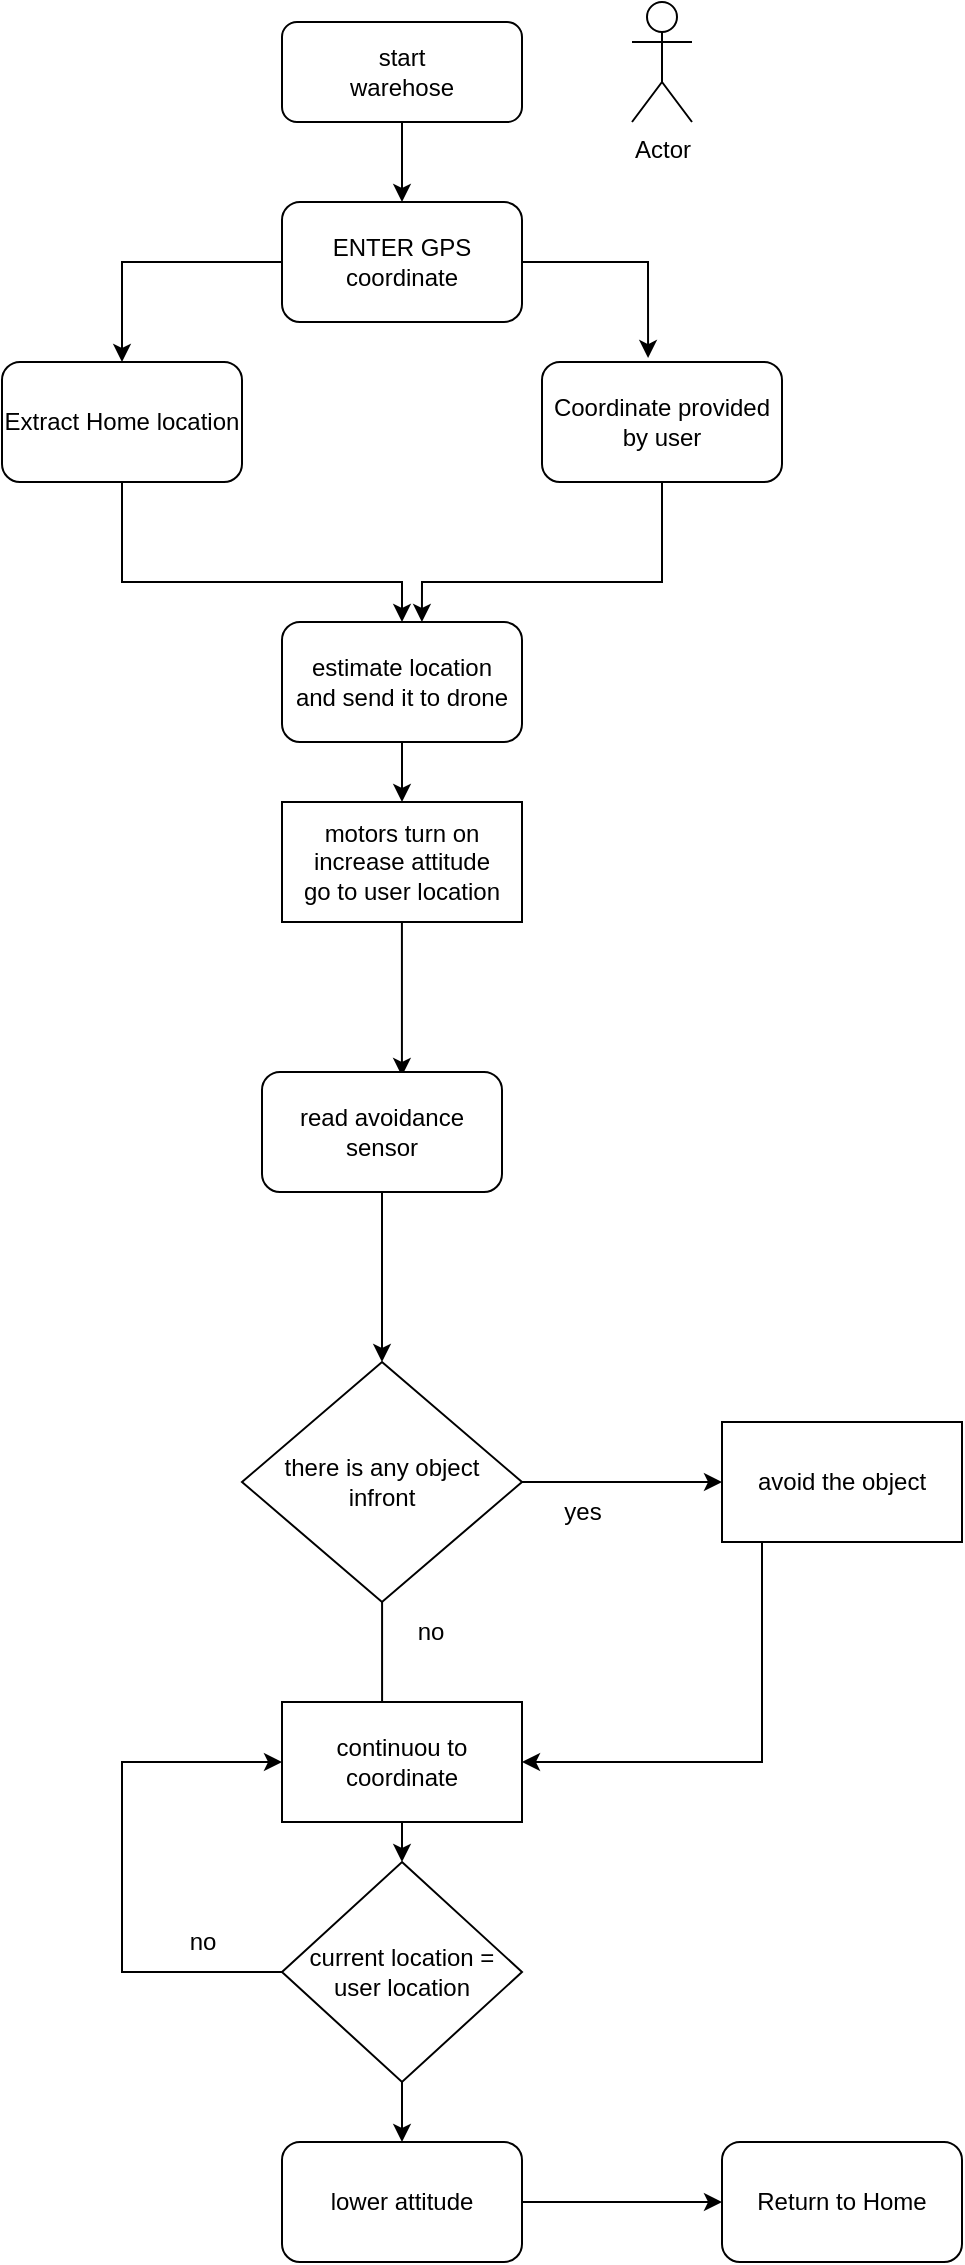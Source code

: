 <mxfile version="20.6.0" type="github">
  <diagram id="C5RBs43oDa-KdzZeNtuy" name="Page-1">
    <mxGraphModel dx="1206" dy="744" grid="1" gridSize="10" guides="1" tooltips="1" connect="1" arrows="1" fold="1" page="1" pageScale="1" pageWidth="827" pageHeight="1169" math="0" shadow="0">
      <root>
        <mxCell id="WIyWlLk6GJQsqaUBKTNV-0" />
        <mxCell id="WIyWlLk6GJQsqaUBKTNV-1" parent="WIyWlLk6GJQsqaUBKTNV-0" />
        <mxCell id="NwxGtyJ54GqqU0LvO2ry-4" style="edgeStyle=orthogonalEdgeStyle;rounded=0;orthogonalLoop=1;jettySize=auto;html=1;entryX=0.5;entryY=0;entryDx=0;entryDy=0;" parent="WIyWlLk6GJQsqaUBKTNV-1" source="WIyWlLk6GJQsqaUBKTNV-3" target="NwxGtyJ54GqqU0LvO2ry-1" edge="1">
          <mxGeometry relative="1" as="geometry" />
        </mxCell>
        <mxCell id="WIyWlLk6GJQsqaUBKTNV-3" value="&lt;div&gt;start&lt;/div&gt;&lt;div&gt;warehose&lt;br&gt;&lt;/div&gt;" style="rounded=1;whiteSpace=wrap;html=1;fontSize=12;glass=0;strokeWidth=1;shadow=0;" parent="WIyWlLk6GJQsqaUBKTNV-1" vertex="1">
          <mxGeometry x="340" y="30" width="120" height="50" as="geometry" />
        </mxCell>
        <mxCell id="NwxGtyJ54GqqU0LvO2ry-14" style="edgeStyle=orthogonalEdgeStyle;rounded=0;orthogonalLoop=1;jettySize=auto;html=1;entryX=0.442;entryY=-0.033;entryDx=0;entryDy=0;entryPerimeter=0;" parent="WIyWlLk6GJQsqaUBKTNV-1" source="NwxGtyJ54GqqU0LvO2ry-1" target="NwxGtyJ54GqqU0LvO2ry-6" edge="1">
          <mxGeometry relative="1" as="geometry" />
        </mxCell>
        <mxCell id="NwxGtyJ54GqqU0LvO2ry-19" style="edgeStyle=orthogonalEdgeStyle;rounded=0;orthogonalLoop=1;jettySize=auto;html=1;exitX=0;exitY=0.5;exitDx=0;exitDy=0;entryX=0.5;entryY=0;entryDx=0;entryDy=0;" parent="WIyWlLk6GJQsqaUBKTNV-1" source="NwxGtyJ54GqqU0LvO2ry-1" target="NwxGtyJ54GqqU0LvO2ry-16" edge="1">
          <mxGeometry relative="1" as="geometry" />
        </mxCell>
        <mxCell id="NwxGtyJ54GqqU0LvO2ry-1" value="ENTER GPS coordinate " style="rounded=1;whiteSpace=wrap;html=1;" parent="WIyWlLk6GJQsqaUBKTNV-1" vertex="1">
          <mxGeometry x="340" y="120" width="120" height="60" as="geometry" />
        </mxCell>
        <mxCell id="NwxGtyJ54GqqU0LvO2ry-22" style="edgeStyle=orthogonalEdgeStyle;rounded=0;orthogonalLoop=1;jettySize=auto;html=1;entryX=0.583;entryY=0;entryDx=0;entryDy=0;entryPerimeter=0;" parent="WIyWlLk6GJQsqaUBKTNV-1" source="NwxGtyJ54GqqU0LvO2ry-6" target="NwxGtyJ54GqqU0LvO2ry-20" edge="1">
          <mxGeometry relative="1" as="geometry">
            <Array as="points">
              <mxPoint x="530" y="310" />
              <mxPoint x="410" y="310" />
            </Array>
          </mxGeometry>
        </mxCell>
        <mxCell id="NwxGtyJ54GqqU0LvO2ry-6" value="&lt;div&gt;Coordinate provided &lt;br&gt;&lt;/div&gt;&lt;div&gt;by user&lt;br&gt; &lt;/div&gt;" style="rounded=1;whiteSpace=wrap;html=1;" parent="WIyWlLk6GJQsqaUBKTNV-1" vertex="1">
          <mxGeometry x="470" y="200" width="120" height="60" as="geometry" />
        </mxCell>
        <mxCell id="NwxGtyJ54GqqU0LvO2ry-21" style="edgeStyle=orthogonalEdgeStyle;rounded=0;orthogonalLoop=1;jettySize=auto;html=1;entryX=0.5;entryY=0;entryDx=0;entryDy=0;" parent="WIyWlLk6GJQsqaUBKTNV-1" source="NwxGtyJ54GqqU0LvO2ry-16" target="NwxGtyJ54GqqU0LvO2ry-20" edge="1">
          <mxGeometry relative="1" as="geometry">
            <Array as="points">
              <mxPoint x="260" y="310" />
              <mxPoint x="400" y="310" />
            </Array>
          </mxGeometry>
        </mxCell>
        <mxCell id="NwxGtyJ54GqqU0LvO2ry-16" value="Extract Home location" style="rounded=1;whiteSpace=wrap;html=1;" parent="WIyWlLk6GJQsqaUBKTNV-1" vertex="1">
          <mxGeometry x="200" y="200" width="120" height="60" as="geometry" />
        </mxCell>
        <mxCell id="NwxGtyJ54GqqU0LvO2ry-29" style="edgeStyle=orthogonalEdgeStyle;rounded=0;orthogonalLoop=1;jettySize=auto;html=1;entryX=0.5;entryY=0;entryDx=0;entryDy=0;" parent="WIyWlLk6GJQsqaUBKTNV-1" source="NwxGtyJ54GqqU0LvO2ry-20" target="NwxGtyJ54GqqU0LvO2ry-28" edge="1">
          <mxGeometry relative="1" as="geometry" />
        </mxCell>
        <mxCell id="NwxGtyJ54GqqU0LvO2ry-20" value="&lt;div&gt;estimate location&lt;/div&gt;&lt;div&gt;and send it to drone&lt;br&gt; &lt;/div&gt;" style="rounded=1;whiteSpace=wrap;html=1;" parent="WIyWlLk6GJQsqaUBKTNV-1" vertex="1">
          <mxGeometry x="340" y="330" width="120" height="60" as="geometry" />
        </mxCell>
        <mxCell id="NwxGtyJ54GqqU0LvO2ry-45" style="edgeStyle=orthogonalEdgeStyle;rounded=0;orthogonalLoop=1;jettySize=auto;html=1;entryX=0.583;entryY=0.033;entryDx=0;entryDy=0;entryPerimeter=0;" parent="WIyWlLk6GJQsqaUBKTNV-1" source="NwxGtyJ54GqqU0LvO2ry-28" target="NwxGtyJ54GqqU0LvO2ry-30" edge="1">
          <mxGeometry relative="1" as="geometry" />
        </mxCell>
        <mxCell id="NwxGtyJ54GqqU0LvO2ry-28" value="&lt;div&gt;motors turn on&lt;/div&gt;&lt;div&gt;increase attitude&lt;br&gt;&lt;/div&gt;&lt;div&gt;go to user location&lt;br&gt;&lt;/div&gt;" style="rounded=0;whiteSpace=wrap;html=1;" parent="WIyWlLk6GJQsqaUBKTNV-1" vertex="1">
          <mxGeometry x="340" y="420" width="120" height="60" as="geometry" />
        </mxCell>
        <mxCell id="NwxGtyJ54GqqU0LvO2ry-34" style="edgeStyle=orthogonalEdgeStyle;rounded=0;orthogonalLoop=1;jettySize=auto;html=1;exitX=0.5;exitY=1;exitDx=0;exitDy=0;entryX=0.5;entryY=0;entryDx=0;entryDy=0;" parent="WIyWlLk6GJQsqaUBKTNV-1" source="NwxGtyJ54GqqU0LvO2ry-30" target="NwxGtyJ54GqqU0LvO2ry-33" edge="1">
          <mxGeometry relative="1" as="geometry" />
        </mxCell>
        <mxCell id="NwxGtyJ54GqqU0LvO2ry-30" value="read avoidance sensor" style="rounded=1;whiteSpace=wrap;html=1;" parent="WIyWlLk6GJQsqaUBKTNV-1" vertex="1">
          <mxGeometry x="330" y="555" width="120" height="60" as="geometry" />
        </mxCell>
        <mxCell id="NwxGtyJ54GqqU0LvO2ry-36" style="edgeStyle=orthogonalEdgeStyle;rounded=0;orthogonalLoop=1;jettySize=auto;html=1;exitX=1;exitY=0.5;exitDx=0;exitDy=0;entryX=0;entryY=0.5;entryDx=0;entryDy=0;" parent="WIyWlLk6GJQsqaUBKTNV-1" source="NwxGtyJ54GqqU0LvO2ry-33" target="NwxGtyJ54GqqU0LvO2ry-35" edge="1">
          <mxGeometry relative="1" as="geometry" />
        </mxCell>
        <mxCell id="NwxGtyJ54GqqU0LvO2ry-39" style="edgeStyle=orthogonalEdgeStyle;rounded=0;orthogonalLoop=1;jettySize=auto;html=1;entryX=0.417;entryY=0.167;entryDx=0;entryDy=0;entryPerimeter=0;" parent="WIyWlLk6GJQsqaUBKTNV-1" source="NwxGtyJ54GqqU0LvO2ry-33" target="NwxGtyJ54GqqU0LvO2ry-38" edge="1">
          <mxGeometry relative="1" as="geometry" />
        </mxCell>
        <mxCell id="NwxGtyJ54GqqU0LvO2ry-33" value="&lt;div&gt;there is any object&lt;/div&gt;&lt;div&gt;infront&lt;br&gt;&lt;/div&gt;" style="rhombus;whiteSpace=wrap;html=1;" parent="WIyWlLk6GJQsqaUBKTNV-1" vertex="1">
          <mxGeometry x="320" y="700" width="140" height="120" as="geometry" />
        </mxCell>
        <mxCell id="NwxGtyJ54GqqU0LvO2ry-41" style="edgeStyle=orthogonalEdgeStyle;rounded=0;orthogonalLoop=1;jettySize=auto;html=1;entryX=1;entryY=0.5;entryDx=0;entryDy=0;" parent="WIyWlLk6GJQsqaUBKTNV-1" source="NwxGtyJ54GqqU0LvO2ry-35" target="NwxGtyJ54GqqU0LvO2ry-38" edge="1">
          <mxGeometry relative="1" as="geometry">
            <Array as="points">
              <mxPoint x="580" y="900" />
              <mxPoint x="460" y="900" />
            </Array>
          </mxGeometry>
        </mxCell>
        <mxCell id="NwxGtyJ54GqqU0LvO2ry-35" value="avoid the object" style="rounded=0;whiteSpace=wrap;html=1;" parent="WIyWlLk6GJQsqaUBKTNV-1" vertex="1">
          <mxGeometry x="560" y="730" width="120" height="60" as="geometry" />
        </mxCell>
        <mxCell id="NwxGtyJ54GqqU0LvO2ry-37" value="yes" style="text;html=1;align=center;verticalAlign=middle;resizable=0;points=[];autosize=1;strokeColor=none;fillColor=none;" parent="WIyWlLk6GJQsqaUBKTNV-1" vertex="1">
          <mxGeometry x="470" y="760" width="40" height="30" as="geometry" />
        </mxCell>
        <mxCell id="NwxGtyJ54GqqU0LvO2ry-53" style="edgeStyle=orthogonalEdgeStyle;rounded=0;orthogonalLoop=1;jettySize=auto;html=1;exitX=0.5;exitY=1;exitDx=0;exitDy=0;entryX=0.5;entryY=0;entryDx=0;entryDy=0;" parent="WIyWlLk6GJQsqaUBKTNV-1" source="NwxGtyJ54GqqU0LvO2ry-38" target="NwxGtyJ54GqqU0LvO2ry-52" edge="1">
          <mxGeometry relative="1" as="geometry" />
        </mxCell>
        <mxCell id="NwxGtyJ54GqqU0LvO2ry-38" value="continuou to coordinate" style="rounded=0;whiteSpace=wrap;html=1;" parent="WIyWlLk6GJQsqaUBKTNV-1" vertex="1">
          <mxGeometry x="340" y="870" width="120" height="60" as="geometry" />
        </mxCell>
        <mxCell id="NwxGtyJ54GqqU0LvO2ry-40" value="no" style="text;html=1;align=center;verticalAlign=middle;resizable=0;points=[];autosize=1;strokeColor=none;fillColor=none;" parent="WIyWlLk6GJQsqaUBKTNV-1" vertex="1">
          <mxGeometry x="394" y="820" width="40" height="30" as="geometry" />
        </mxCell>
        <mxCell id="NwxGtyJ54GqqU0LvO2ry-47" value="Actor" style="shape=umlActor;verticalLabelPosition=bottom;verticalAlign=top;html=1;outlineConnect=0;" parent="WIyWlLk6GJQsqaUBKTNV-1" vertex="1">
          <mxGeometry x="515" y="20" width="30" height="60" as="geometry" />
        </mxCell>
        <mxCell id="NwxGtyJ54GqqU0LvO2ry-56" style="edgeStyle=orthogonalEdgeStyle;rounded=0;orthogonalLoop=1;jettySize=auto;html=1;exitX=0;exitY=0.5;exitDx=0;exitDy=0;entryX=0;entryY=0.5;entryDx=0;entryDy=0;" parent="WIyWlLk6GJQsqaUBKTNV-1" source="NwxGtyJ54GqqU0LvO2ry-52" target="NwxGtyJ54GqqU0LvO2ry-38" edge="1">
          <mxGeometry relative="1" as="geometry">
            <Array as="points">
              <mxPoint x="260" y="1005" />
              <mxPoint x="260" y="900" />
            </Array>
          </mxGeometry>
        </mxCell>
        <mxCell id="NwxGtyJ54GqqU0LvO2ry-58" style="edgeStyle=orthogonalEdgeStyle;rounded=0;orthogonalLoop=1;jettySize=auto;html=1;exitX=0.5;exitY=1;exitDx=0;exitDy=0;entryX=0.5;entryY=0;entryDx=0;entryDy=0;" parent="WIyWlLk6GJQsqaUBKTNV-1" source="NwxGtyJ54GqqU0LvO2ry-52" target="NwxGtyJ54GqqU0LvO2ry-57" edge="1">
          <mxGeometry relative="1" as="geometry" />
        </mxCell>
        <mxCell id="NwxGtyJ54GqqU0LvO2ry-52" value="&lt;div&gt;current location =&lt;/div&gt;&lt;div&gt;user location&lt;br&gt;&lt;/div&gt;" style="rhombus;whiteSpace=wrap;html=1;" parent="WIyWlLk6GJQsqaUBKTNV-1" vertex="1">
          <mxGeometry x="340" y="950" width="120" height="110" as="geometry" />
        </mxCell>
        <mxCell id="NwxGtyJ54GqqU0LvO2ry-55" value="no" style="text;html=1;align=center;verticalAlign=middle;resizable=0;points=[];autosize=1;strokeColor=none;fillColor=none;" parent="WIyWlLk6GJQsqaUBKTNV-1" vertex="1">
          <mxGeometry x="280" y="975" width="40" height="30" as="geometry" />
        </mxCell>
        <mxCell id="Qc3rU461_Ef0PVMGGw-m-0" style="edgeStyle=orthogonalEdgeStyle;rounded=0;orthogonalLoop=1;jettySize=auto;html=1;" edge="1" parent="WIyWlLk6GJQsqaUBKTNV-1" source="NwxGtyJ54GqqU0LvO2ry-57" target="Qc3rU461_Ef0PVMGGw-m-1">
          <mxGeometry relative="1" as="geometry">
            <mxPoint x="620" y="1120" as="targetPoint" />
          </mxGeometry>
        </mxCell>
        <mxCell id="NwxGtyJ54GqqU0LvO2ry-57" value="lower attitude " style="rounded=1;whiteSpace=wrap;html=1;" parent="WIyWlLk6GJQsqaUBKTNV-1" vertex="1">
          <mxGeometry x="340" y="1090" width="120" height="60" as="geometry" />
        </mxCell>
        <mxCell id="Qc3rU461_Ef0PVMGGw-m-1" value="Return to Home" style="rounded=1;whiteSpace=wrap;html=1;" vertex="1" parent="WIyWlLk6GJQsqaUBKTNV-1">
          <mxGeometry x="560" y="1090" width="120" height="60" as="geometry" />
        </mxCell>
      </root>
    </mxGraphModel>
  </diagram>
</mxfile>
